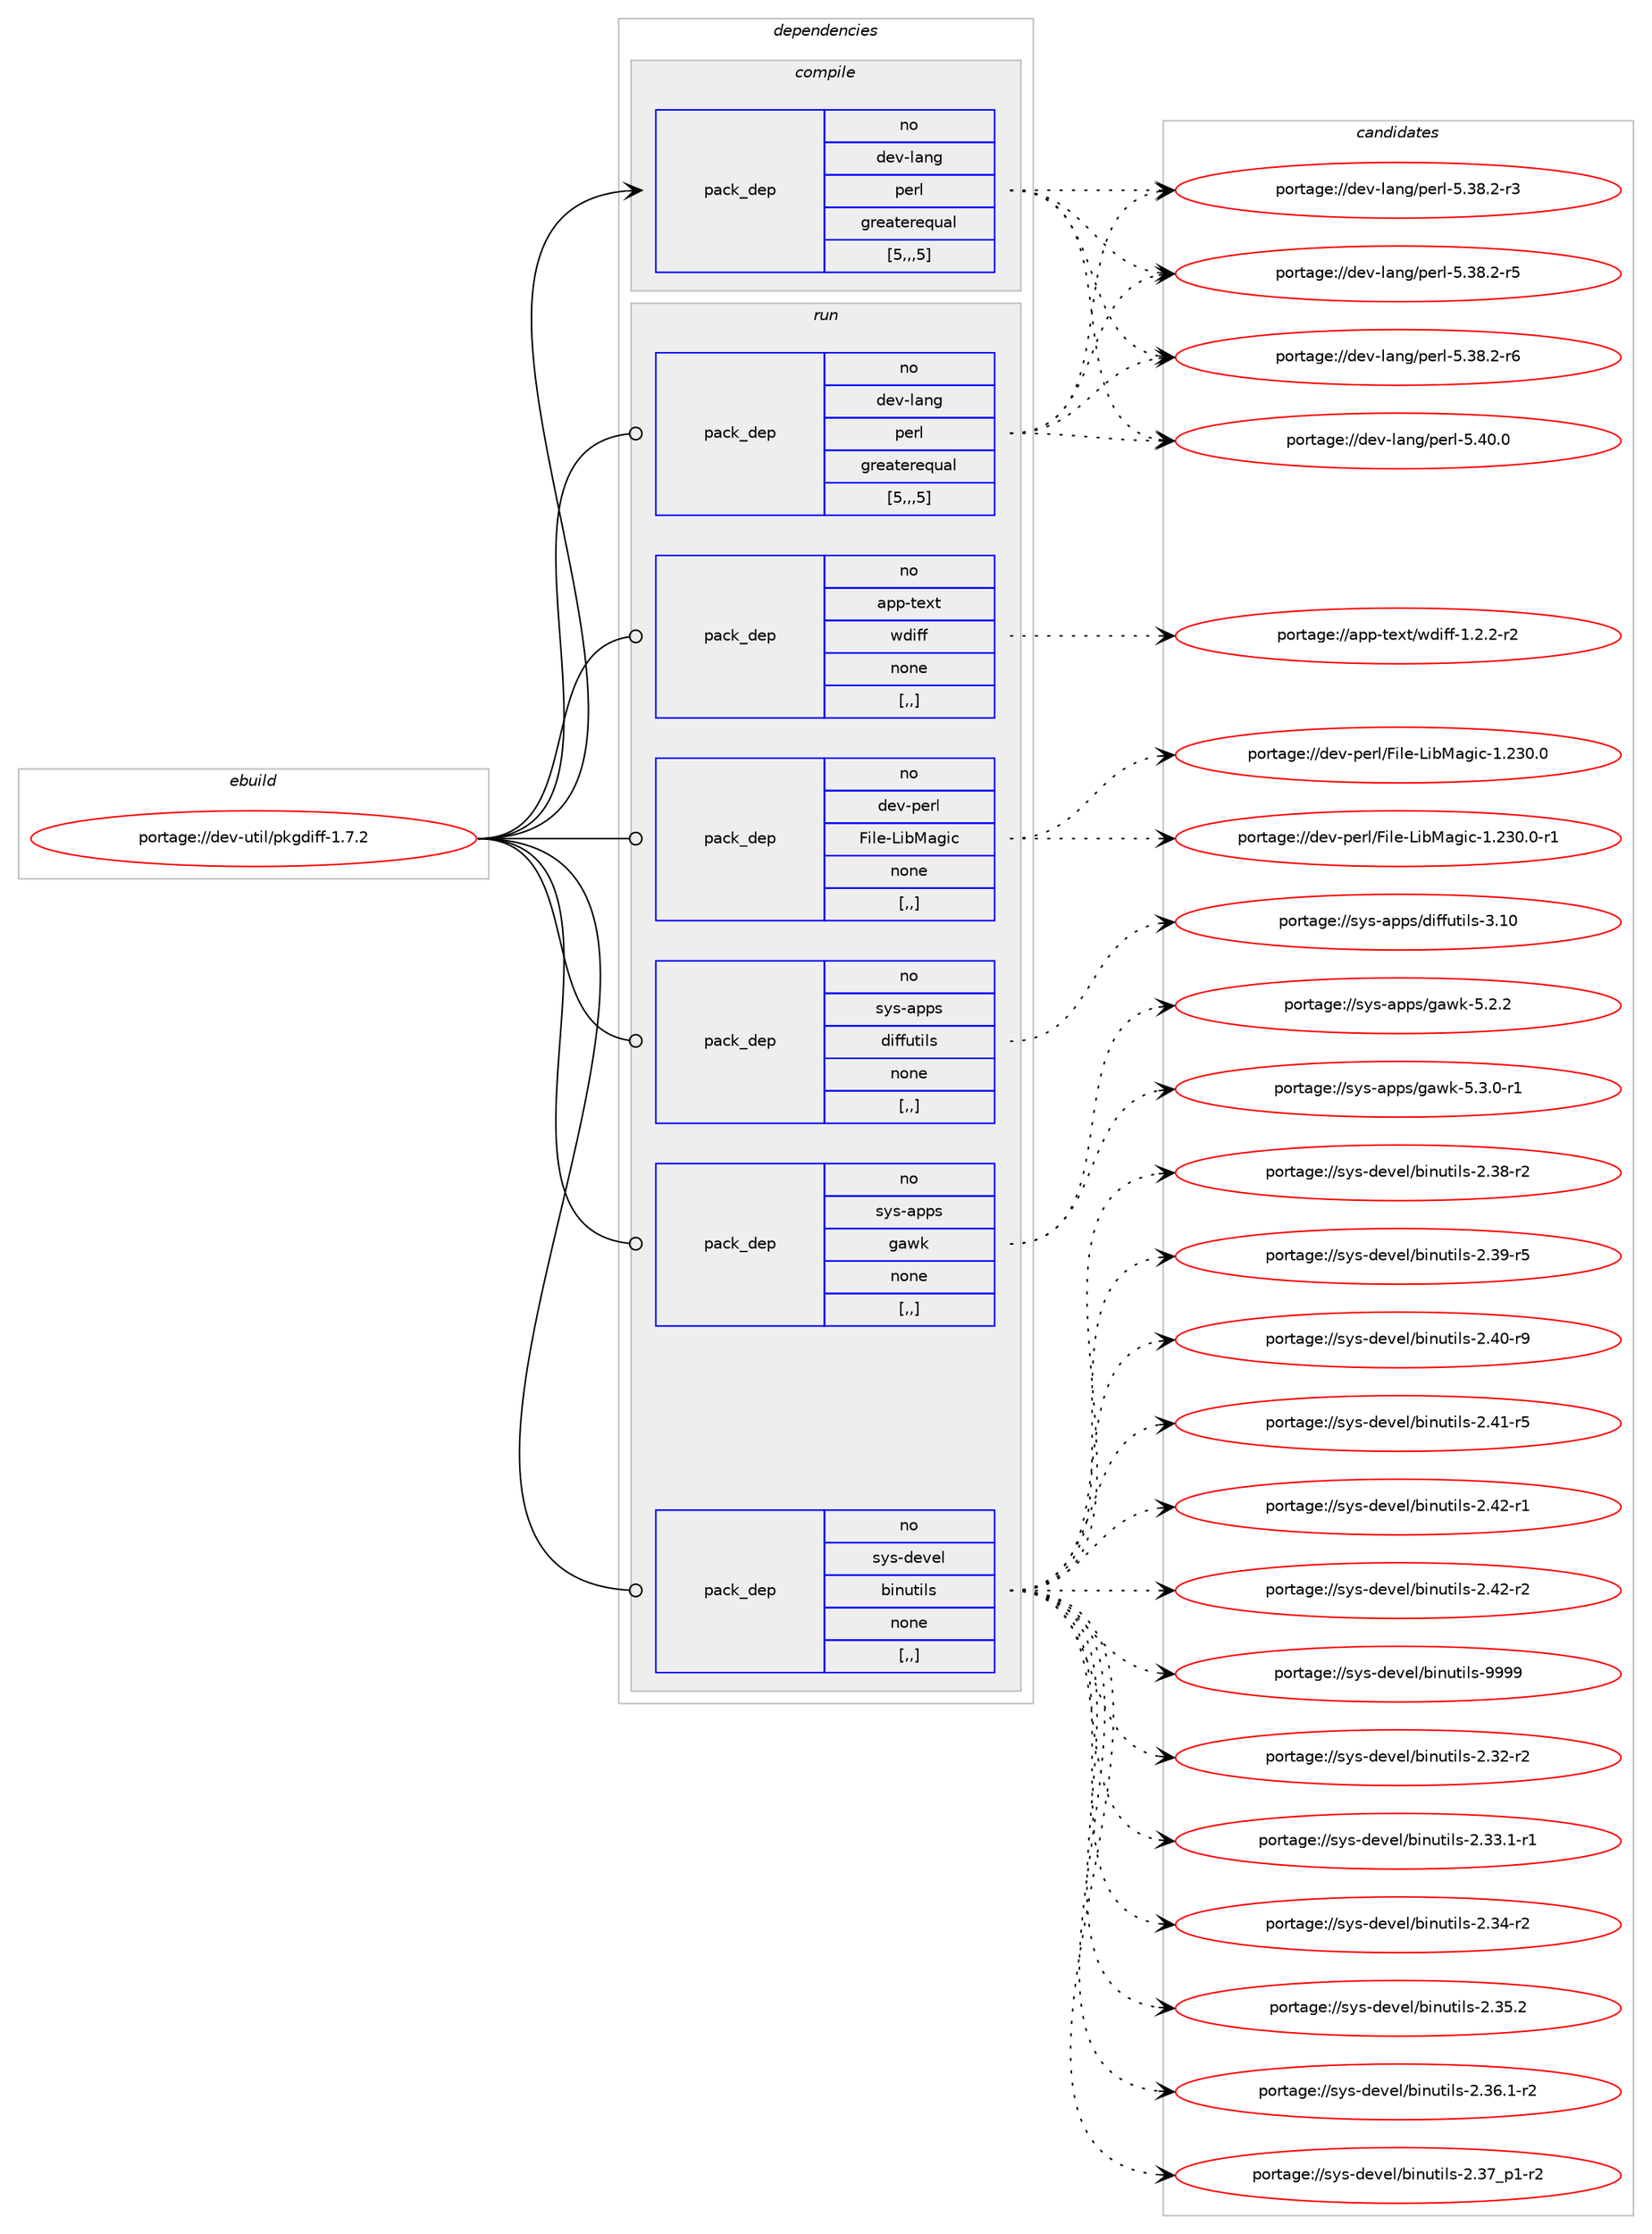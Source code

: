 digraph prolog {

# *************
# Graph options
# *************

newrank=true;
concentrate=true;
compound=true;
graph [rankdir=LR,fontname=Helvetica,fontsize=10,ranksep=1.5];#, ranksep=2.5, nodesep=0.2];
edge  [arrowhead=vee];
node  [fontname=Helvetica,fontsize=10];

# **********
# The ebuild
# **********

subgraph cluster_leftcol {
color=gray;
rank=same;
label=<<i>ebuild</i>>;
id [label="portage://dev-util/pkgdiff-1.7.2", color=red, width=4, href="../dev-util/pkgdiff-1.7.2.svg"];
}

# ****************
# The dependencies
# ****************

subgraph cluster_midcol {
color=gray;
label=<<i>dependencies</i>>;
subgraph cluster_compile {
fillcolor="#eeeeee";
style=filled;
label=<<i>compile</i>>;
subgraph pack152511 {
dependency214022 [label=<<TABLE BORDER="0" CELLBORDER="1" CELLSPACING="0" CELLPADDING="4" WIDTH="220"><TR><TD ROWSPAN="6" CELLPADDING="30">pack_dep</TD></TR><TR><TD WIDTH="110">no</TD></TR><TR><TD>dev-lang</TD></TR><TR><TD>perl</TD></TR><TR><TD>greaterequal</TD></TR><TR><TD>[5,,,5]</TD></TR></TABLE>>, shape=none, color=blue];
}
id:e -> dependency214022:w [weight=20,style="solid",arrowhead="vee"];
}
subgraph cluster_compileandrun {
fillcolor="#eeeeee";
style=filled;
label=<<i>compile and run</i>>;
}
subgraph cluster_run {
fillcolor="#eeeeee";
style=filled;
label=<<i>run</i>>;
subgraph pack152512 {
dependency214023 [label=<<TABLE BORDER="0" CELLBORDER="1" CELLSPACING="0" CELLPADDING="4" WIDTH="220"><TR><TD ROWSPAN="6" CELLPADDING="30">pack_dep</TD></TR><TR><TD WIDTH="110">no</TD></TR><TR><TD>app-text</TD></TR><TR><TD>wdiff</TD></TR><TR><TD>none</TD></TR><TR><TD>[,,]</TD></TR></TABLE>>, shape=none, color=blue];
}
id:e -> dependency214023:w [weight=20,style="solid",arrowhead="odot"];
subgraph pack152513 {
dependency214024 [label=<<TABLE BORDER="0" CELLBORDER="1" CELLSPACING="0" CELLPADDING="4" WIDTH="220"><TR><TD ROWSPAN="6" CELLPADDING="30">pack_dep</TD></TR><TR><TD WIDTH="110">no</TD></TR><TR><TD>dev-lang</TD></TR><TR><TD>perl</TD></TR><TR><TD>greaterequal</TD></TR><TR><TD>[5,,,5]</TD></TR></TABLE>>, shape=none, color=blue];
}
id:e -> dependency214024:w [weight=20,style="solid",arrowhead="odot"];
subgraph pack152514 {
dependency214025 [label=<<TABLE BORDER="0" CELLBORDER="1" CELLSPACING="0" CELLPADDING="4" WIDTH="220"><TR><TD ROWSPAN="6" CELLPADDING="30">pack_dep</TD></TR><TR><TD WIDTH="110">no</TD></TR><TR><TD>dev-perl</TD></TR><TR><TD>File-LibMagic</TD></TR><TR><TD>none</TD></TR><TR><TD>[,,]</TD></TR></TABLE>>, shape=none, color=blue];
}
id:e -> dependency214025:w [weight=20,style="solid",arrowhead="odot"];
subgraph pack152515 {
dependency214026 [label=<<TABLE BORDER="0" CELLBORDER="1" CELLSPACING="0" CELLPADDING="4" WIDTH="220"><TR><TD ROWSPAN="6" CELLPADDING="30">pack_dep</TD></TR><TR><TD WIDTH="110">no</TD></TR><TR><TD>sys-apps</TD></TR><TR><TD>diffutils</TD></TR><TR><TD>none</TD></TR><TR><TD>[,,]</TD></TR></TABLE>>, shape=none, color=blue];
}
id:e -> dependency214026:w [weight=20,style="solid",arrowhead="odot"];
subgraph pack152516 {
dependency214027 [label=<<TABLE BORDER="0" CELLBORDER="1" CELLSPACING="0" CELLPADDING="4" WIDTH="220"><TR><TD ROWSPAN="6" CELLPADDING="30">pack_dep</TD></TR><TR><TD WIDTH="110">no</TD></TR><TR><TD>sys-apps</TD></TR><TR><TD>gawk</TD></TR><TR><TD>none</TD></TR><TR><TD>[,,]</TD></TR></TABLE>>, shape=none, color=blue];
}
id:e -> dependency214027:w [weight=20,style="solid",arrowhead="odot"];
subgraph pack152517 {
dependency214028 [label=<<TABLE BORDER="0" CELLBORDER="1" CELLSPACING="0" CELLPADDING="4" WIDTH="220"><TR><TD ROWSPAN="6" CELLPADDING="30">pack_dep</TD></TR><TR><TD WIDTH="110">no</TD></TR><TR><TD>sys-devel</TD></TR><TR><TD>binutils</TD></TR><TR><TD>none</TD></TR><TR><TD>[,,]</TD></TR></TABLE>>, shape=none, color=blue];
}
id:e -> dependency214028:w [weight=20,style="solid",arrowhead="odot"];
}
}

# **************
# The candidates
# **************

subgraph cluster_choices {
rank=same;
color=gray;
label=<<i>candidates</i>>;

subgraph choice152511 {
color=black;
nodesep=1;
choice100101118451089711010347112101114108455346515646504511451 [label="portage://dev-lang/perl-5.38.2-r3", color=red, width=4,href="../dev-lang/perl-5.38.2-r3.svg"];
choice100101118451089711010347112101114108455346515646504511453 [label="portage://dev-lang/perl-5.38.2-r5", color=red, width=4,href="../dev-lang/perl-5.38.2-r5.svg"];
choice100101118451089711010347112101114108455346515646504511454 [label="portage://dev-lang/perl-5.38.2-r6", color=red, width=4,href="../dev-lang/perl-5.38.2-r6.svg"];
choice10010111845108971101034711210111410845534652484648 [label="portage://dev-lang/perl-5.40.0", color=red, width=4,href="../dev-lang/perl-5.40.0.svg"];
dependency214022:e -> choice100101118451089711010347112101114108455346515646504511451:w [style=dotted,weight="100"];
dependency214022:e -> choice100101118451089711010347112101114108455346515646504511453:w [style=dotted,weight="100"];
dependency214022:e -> choice100101118451089711010347112101114108455346515646504511454:w [style=dotted,weight="100"];
dependency214022:e -> choice10010111845108971101034711210111410845534652484648:w [style=dotted,weight="100"];
}
subgraph choice152512 {
color=black;
nodesep=1;
choice9711211245116101120116471191001051021024549465046504511450 [label="portage://app-text/wdiff-1.2.2-r2", color=red, width=4,href="../app-text/wdiff-1.2.2-r2.svg"];
dependency214023:e -> choice9711211245116101120116471191001051021024549465046504511450:w [style=dotted,weight="100"];
}
subgraph choice152513 {
color=black;
nodesep=1;
choice100101118451089711010347112101114108455346515646504511451 [label="portage://dev-lang/perl-5.38.2-r3", color=red, width=4,href="../dev-lang/perl-5.38.2-r3.svg"];
choice100101118451089711010347112101114108455346515646504511453 [label="portage://dev-lang/perl-5.38.2-r5", color=red, width=4,href="../dev-lang/perl-5.38.2-r5.svg"];
choice100101118451089711010347112101114108455346515646504511454 [label="portage://dev-lang/perl-5.38.2-r6", color=red, width=4,href="../dev-lang/perl-5.38.2-r6.svg"];
choice10010111845108971101034711210111410845534652484648 [label="portage://dev-lang/perl-5.40.0", color=red, width=4,href="../dev-lang/perl-5.40.0.svg"];
dependency214024:e -> choice100101118451089711010347112101114108455346515646504511451:w [style=dotted,weight="100"];
dependency214024:e -> choice100101118451089711010347112101114108455346515646504511453:w [style=dotted,weight="100"];
dependency214024:e -> choice100101118451089711010347112101114108455346515646504511454:w [style=dotted,weight="100"];
dependency214024:e -> choice10010111845108971101034711210111410845534652484648:w [style=dotted,weight="100"];
}
subgraph choice152514 {
color=black;
nodesep=1;
choice1001011184511210111410847701051081014576105987797103105994549465051484648 [label="portage://dev-perl/File-LibMagic-1.230.0", color=red, width=4,href="../dev-perl/File-LibMagic-1.230.0.svg"];
choice10010111845112101114108477010510810145761059877971031059945494650514846484511449 [label="portage://dev-perl/File-LibMagic-1.230.0-r1", color=red, width=4,href="../dev-perl/File-LibMagic-1.230.0-r1.svg"];
dependency214025:e -> choice1001011184511210111410847701051081014576105987797103105994549465051484648:w [style=dotted,weight="100"];
dependency214025:e -> choice10010111845112101114108477010510810145761059877971031059945494650514846484511449:w [style=dotted,weight="100"];
}
subgraph choice152515 {
color=black;
nodesep=1;
choice1151211154597112112115471001051021021171161051081154551464948 [label="portage://sys-apps/diffutils-3.10", color=red, width=4,href="../sys-apps/diffutils-3.10.svg"];
dependency214026:e -> choice1151211154597112112115471001051021021171161051081154551464948:w [style=dotted,weight="100"];
}
subgraph choice152516 {
color=black;
nodesep=1;
choice11512111545971121121154710397119107455346504650 [label="portage://sys-apps/gawk-5.2.2", color=red, width=4,href="../sys-apps/gawk-5.2.2.svg"];
choice115121115459711211211547103971191074553465146484511449 [label="portage://sys-apps/gawk-5.3.0-r1", color=red, width=4,href="../sys-apps/gawk-5.3.0-r1.svg"];
dependency214027:e -> choice11512111545971121121154710397119107455346504650:w [style=dotted,weight="100"];
dependency214027:e -> choice115121115459711211211547103971191074553465146484511449:w [style=dotted,weight="100"];
}
subgraph choice152517 {
color=black;
nodesep=1;
choice11512111545100101118101108479810511011711610510811545504651504511450 [label="portage://sys-devel/binutils-2.32-r2", color=red, width=4,href="../sys-devel/binutils-2.32-r2.svg"];
choice115121115451001011181011084798105110117116105108115455046515146494511449 [label="portage://sys-devel/binutils-2.33.1-r1", color=red, width=4,href="../sys-devel/binutils-2.33.1-r1.svg"];
choice11512111545100101118101108479810511011711610510811545504651524511450 [label="portage://sys-devel/binutils-2.34-r2", color=red, width=4,href="../sys-devel/binutils-2.34-r2.svg"];
choice11512111545100101118101108479810511011711610510811545504651534650 [label="portage://sys-devel/binutils-2.35.2", color=red, width=4,href="../sys-devel/binutils-2.35.2.svg"];
choice115121115451001011181011084798105110117116105108115455046515446494511450 [label="portage://sys-devel/binutils-2.36.1-r2", color=red, width=4,href="../sys-devel/binutils-2.36.1-r2.svg"];
choice115121115451001011181011084798105110117116105108115455046515595112494511450 [label="portage://sys-devel/binutils-2.37_p1-r2", color=red, width=4,href="../sys-devel/binutils-2.37_p1-r2.svg"];
choice11512111545100101118101108479810511011711610510811545504651564511450 [label="portage://sys-devel/binutils-2.38-r2", color=red, width=4,href="../sys-devel/binutils-2.38-r2.svg"];
choice11512111545100101118101108479810511011711610510811545504651574511453 [label="portage://sys-devel/binutils-2.39-r5", color=red, width=4,href="../sys-devel/binutils-2.39-r5.svg"];
choice11512111545100101118101108479810511011711610510811545504652484511457 [label="portage://sys-devel/binutils-2.40-r9", color=red, width=4,href="../sys-devel/binutils-2.40-r9.svg"];
choice11512111545100101118101108479810511011711610510811545504652494511453 [label="portage://sys-devel/binutils-2.41-r5", color=red, width=4,href="../sys-devel/binutils-2.41-r5.svg"];
choice11512111545100101118101108479810511011711610510811545504652504511449 [label="portage://sys-devel/binutils-2.42-r1", color=red, width=4,href="../sys-devel/binutils-2.42-r1.svg"];
choice11512111545100101118101108479810511011711610510811545504652504511450 [label="portage://sys-devel/binutils-2.42-r2", color=red, width=4,href="../sys-devel/binutils-2.42-r2.svg"];
choice1151211154510010111810110847981051101171161051081154557575757 [label="portage://sys-devel/binutils-9999", color=red, width=4,href="../sys-devel/binutils-9999.svg"];
dependency214028:e -> choice11512111545100101118101108479810511011711610510811545504651504511450:w [style=dotted,weight="100"];
dependency214028:e -> choice115121115451001011181011084798105110117116105108115455046515146494511449:w [style=dotted,weight="100"];
dependency214028:e -> choice11512111545100101118101108479810511011711610510811545504651524511450:w [style=dotted,weight="100"];
dependency214028:e -> choice11512111545100101118101108479810511011711610510811545504651534650:w [style=dotted,weight="100"];
dependency214028:e -> choice115121115451001011181011084798105110117116105108115455046515446494511450:w [style=dotted,weight="100"];
dependency214028:e -> choice115121115451001011181011084798105110117116105108115455046515595112494511450:w [style=dotted,weight="100"];
dependency214028:e -> choice11512111545100101118101108479810511011711610510811545504651564511450:w [style=dotted,weight="100"];
dependency214028:e -> choice11512111545100101118101108479810511011711610510811545504651574511453:w [style=dotted,weight="100"];
dependency214028:e -> choice11512111545100101118101108479810511011711610510811545504652484511457:w [style=dotted,weight="100"];
dependency214028:e -> choice11512111545100101118101108479810511011711610510811545504652494511453:w [style=dotted,weight="100"];
dependency214028:e -> choice11512111545100101118101108479810511011711610510811545504652504511449:w [style=dotted,weight="100"];
dependency214028:e -> choice11512111545100101118101108479810511011711610510811545504652504511450:w [style=dotted,weight="100"];
dependency214028:e -> choice1151211154510010111810110847981051101171161051081154557575757:w [style=dotted,weight="100"];
}
}

}
